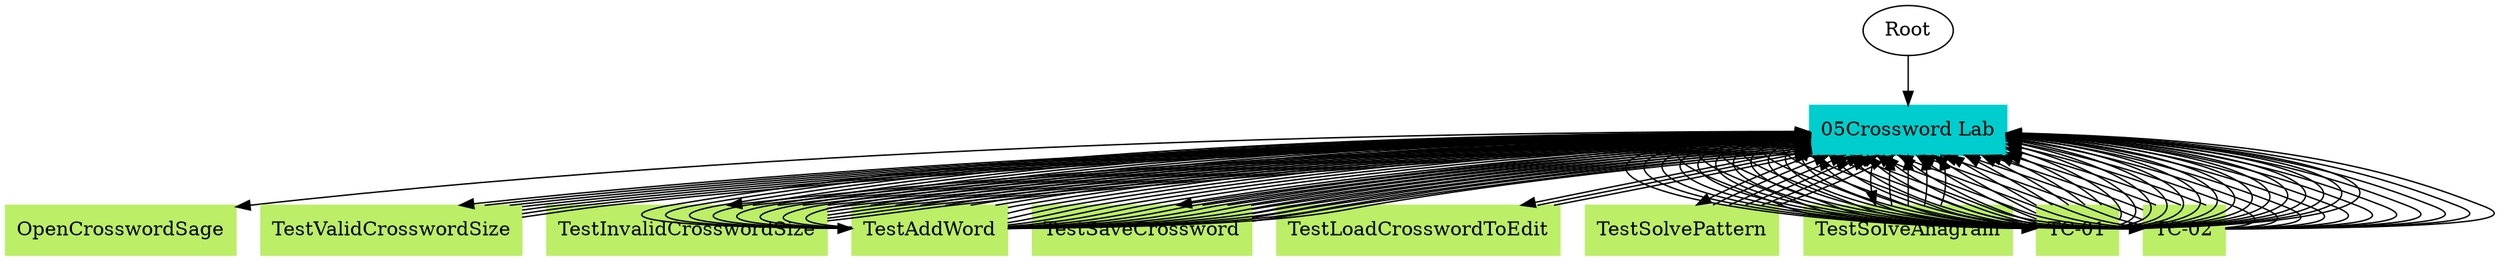 // TS <-> TC
digraph {
	Root
	"05Crossword Lab" [color=cyan3 shape=box style=filled]
		Root -> "05Crossword Lab"
	OpenCrosswordSage [color=darkolivegreen2 shape=box style=filled]
		"05Crossword Lab" -> OpenCrosswordSage
	TestValidCrosswordSize [color=darkolivegreen2 shape=box style=filled]
		"05Crossword Lab" -> TestValidCrosswordSize
		TestValidCrosswordSize -> "05Crossword Lab"
		TestValidCrosswordSize -> "05Crossword Lab"
		TestValidCrosswordSize -> "05Crossword Lab"
		TestValidCrosswordSize -> "05Crossword Lab"
		TestValidCrosswordSize -> "05Crossword Lab"
		TestValidCrosswordSize -> "05Crossword Lab"
	TestInvalidCrosswordSize [color=darkolivegreen2 shape=box style=filled]
		"05Crossword Lab" -> TestInvalidCrosswordSize
		TestInvalidCrosswordSize -> "05Crossword Lab"
		TestInvalidCrosswordSize -> "05Crossword Lab"
		TestInvalidCrosswordSize -> "05Crossword Lab"
		TestInvalidCrosswordSize -> "05Crossword Lab"
		TestInvalidCrosswordSize -> "05Crossword Lab"
		TestInvalidCrosswordSize -> "05Crossword Lab"
		TestInvalidCrosswordSize -> "05Crossword Lab"
		TestInvalidCrosswordSize -> "05Crossword Lab"
		TestInvalidCrosswordSize -> "05Crossword Lab"
	TestAddWord [color=darkolivegreen2 shape=box style=filled]
		"05Crossword Lab" -> TestAddWord
		TestAddWord -> "05Crossword Lab"
		TestAddWord -> "05Crossword Lab"
		TestAddWord -> "05Crossword Lab"
		TestAddWord -> "05Crossword Lab"
		TestAddWord -> "05Crossword Lab"
		TestAddWord -> "05Crossword Lab"
		TestAddWord -> "05Crossword Lab"
		TestAddWord -> "05Crossword Lab"
		TestAddWord -> "05Crossword Lab"
		TestAddWord -> "05Crossword Lab"
		TestAddWord -> "05Crossword Lab"
		TestAddWord -> "05Crossword Lab"
		TestAddWord -> "05Crossword Lab"
		TestAddWord -> "05Crossword Lab"
		TestAddWord -> "05Crossword Lab"
		TestAddWord -> "05Crossword Lab"
		TestAddWord -> "05Crossword Lab"
		TestAddWord -> "05Crossword Lab"
		TestAddWord -> "05Crossword Lab"
		TestAddWord -> "05Crossword Lab"
		TestAddWord -> "05Crossword Lab"
		TestAddWord -> "05Crossword Lab"
		TestAddWord -> "05Crossword Lab"
		TestAddWord -> "05Crossword Lab"
		TestAddWord -> "05Crossword Lab"
		TestAddWord -> "05Crossword Lab"
		TestAddWord -> "05Crossword Lab"
		TestAddWord -> "05Crossword Lab"
	TestSaveCrossword [color=darkolivegreen2 shape=box style=filled]
		"05Crossword Lab" -> TestSaveCrossword
		TestSaveCrossword -> "05Crossword Lab"
		TestSaveCrossword -> "05Crossword Lab"
		TestSaveCrossword -> "05Crossword Lab"
		TestSaveCrossword -> "05Crossword Lab"
		TestSaveCrossword -> "05Crossword Lab"
		TestSaveCrossword -> "05Crossword Lab"
		TestSaveCrossword -> "05Crossword Lab"
	TestLoadCrosswordToEdit [color=darkolivegreen2 shape=box style=filled]
		"05Crossword Lab" -> TestLoadCrosswordToEdit
		TestLoadCrosswordToEdit -> "05Crossword Lab"
		TestLoadCrosswordToEdit -> "05Crossword Lab"
	TestSolvePattern [color=darkolivegreen2 shape=box style=filled]
		"05Crossword Lab" -> TestSolvePattern
		TestSolvePattern -> "05Crossword Lab"
		TestSolvePattern -> "05Crossword Lab"
		TestSolvePattern -> "05Crossword Lab"
		TestSolvePattern -> "05Crossword Lab"
		TestSolvePattern -> "05Crossword Lab"
	TestSolveAnagram [color=darkolivegreen2 shape=box style=filled]
		"05Crossword Lab" -> TestSolveAnagram
		TestSolveAnagram -> "05Crossword Lab"
		TestSolveAnagram -> "05Crossword Lab"
		TestSolveAnagram -> "05Crossword Lab"
		TestSolveAnagram -> "05Crossword Lab"
	"TC-01" [color=darkolivegreen2 shape=box style=filled]
		"05Crossword Lab" -> "TC-01"
		"TC-01" -> "05Crossword Lab"
		"TC-01" -> "05Crossword Lab"
		"TC-01" -> "05Crossword Lab"
		"TC-01" -> "05Crossword Lab"
		"TC-01" -> "05Crossword Lab"
		"TC-01" -> "05Crossword Lab"
		"TC-01" -> "05Crossword Lab"
		"TC-01" -> "05Crossword Lab"
		"TC-01" -> "05Crossword Lab"
		"TC-01" -> "05Crossword Lab"
		"TC-01" -> "05Crossword Lab"
		"TC-01" -> "05Crossword Lab"
		"TC-01" -> "05Crossword Lab"
		"TC-01" -> "05Crossword Lab"
		"TC-01" -> "05Crossword Lab"
		"TC-01" -> "05Crossword Lab"
		"TC-01" -> "05Crossword Lab"
		"TC-01" -> "05Crossword Lab"
		"TC-01" -> "05Crossword Lab"
		"TC-01" -> "05Crossword Lab"
		"TC-01" -> "05Crossword Lab"
		"TC-01" -> "05Crossword Lab"
		"TC-01" -> "05Crossword Lab"
		"TC-01" -> "05Crossword Lab"
		"TC-01" -> "05Crossword Lab"
		"TC-01" -> "05Crossword Lab"
		"TC-01" -> "05Crossword Lab"
		"TC-01" -> "05Crossword Lab"
		"TC-01" -> "05Crossword Lab"
		"TC-01" -> "05Crossword Lab"
		"TC-01" -> "05Crossword Lab"
		"TC-01" -> "05Crossword Lab"
		"TC-01" -> "05Crossword Lab"
		"TC-01" -> "05Crossword Lab"
		"TC-01" -> "05Crossword Lab"
		"TC-01" -> "05Crossword Lab"
		"TC-01" -> "05Crossword Lab"
		"TC-01" -> "05Crossword Lab"
	"TC-02" [color=darkolivegreen2 shape=box style=filled]
		"05Crossword Lab" -> "TC-02"
		"TC-02" -> "05Crossword Lab"
		"TC-02" -> "05Crossword Lab"
		"TC-02" -> "05Crossword Lab"
		"TC-02" -> "05Crossword Lab"
		"TC-02" -> "05Crossword Lab"
		"TC-02" -> "05Crossword Lab"
		"TC-02" -> "05Crossword Lab"
		"TC-02" -> "05Crossword Lab"
		"TC-02" -> "05Crossword Lab"
		"TC-02" -> "05Crossword Lab"
		"TC-02" -> "05Crossword Lab"
		"TC-02" -> "05Crossword Lab"
		"TC-02" -> "05Crossword Lab"
		"TC-02" -> "05Crossword Lab"
		"TC-02" -> "05Crossword Lab"
		"TC-02" -> "05Crossword Lab"
		"TC-02" -> "05Crossword Lab"
		"TC-02" -> "05Crossword Lab"
		"TC-02" -> "05Crossword Lab"
		"TC-02" -> "05Crossword Lab"
		"TC-02" -> "05Crossword Lab"
		"TC-02" -> "05Crossword Lab"
		"TC-02" -> "05Crossword Lab"
		"TC-02" -> "05Crossword Lab"
		"TC-02" -> "05Crossword Lab"
		"TC-02" -> "05Crossword Lab"
		"TC-02" -> "05Crossword Lab"
		"TC-02" -> "05Crossword Lab"
}